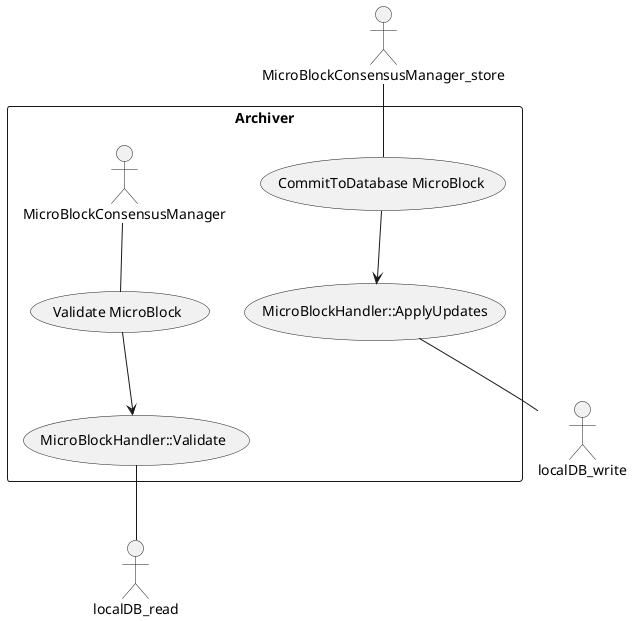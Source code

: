 @startuml

actor localDB_read
actor localDB_write

actor MicroBlockConsensusManager_store

rectangle Archiver {
	MicroBlockConsensusManager -- (Validate MicroBlock)
	(Validate MicroBlock) --> (MicroBlockHandler::Validate)
	(MicroBlockHandler::Validate) -- localDB_read
}
rectangle Archiver {
	MicroBlockConsensusManager_store -- (CommitToDatabase MicroBlock)
	(CommitToDatabase MicroBlock) --> (MicroBlockHandler::ApplyUpdates)
	(MicroBlockHandler::ApplyUpdates) -- localDB_write
}

@enduml
EventProposer
